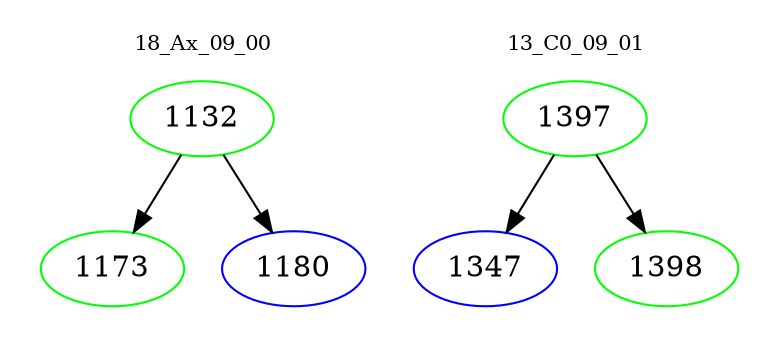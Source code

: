 digraph{
subgraph cluster_0 {
color = white
label = "18_Ax_09_00";
fontsize=10;
T0_1132 [label="1132", color="green"]
T0_1132 -> T0_1173 [color="black"]
T0_1173 [label="1173", color="green"]
T0_1132 -> T0_1180 [color="black"]
T0_1180 [label="1180", color="blue"]
}
subgraph cluster_1 {
color = white
label = "13_C0_09_01";
fontsize=10;
T1_1397 [label="1397", color="green"]
T1_1397 -> T1_1347 [color="black"]
T1_1347 [label="1347", color="blue"]
T1_1397 -> T1_1398 [color="black"]
T1_1398 [label="1398", color="green"]
}
}
